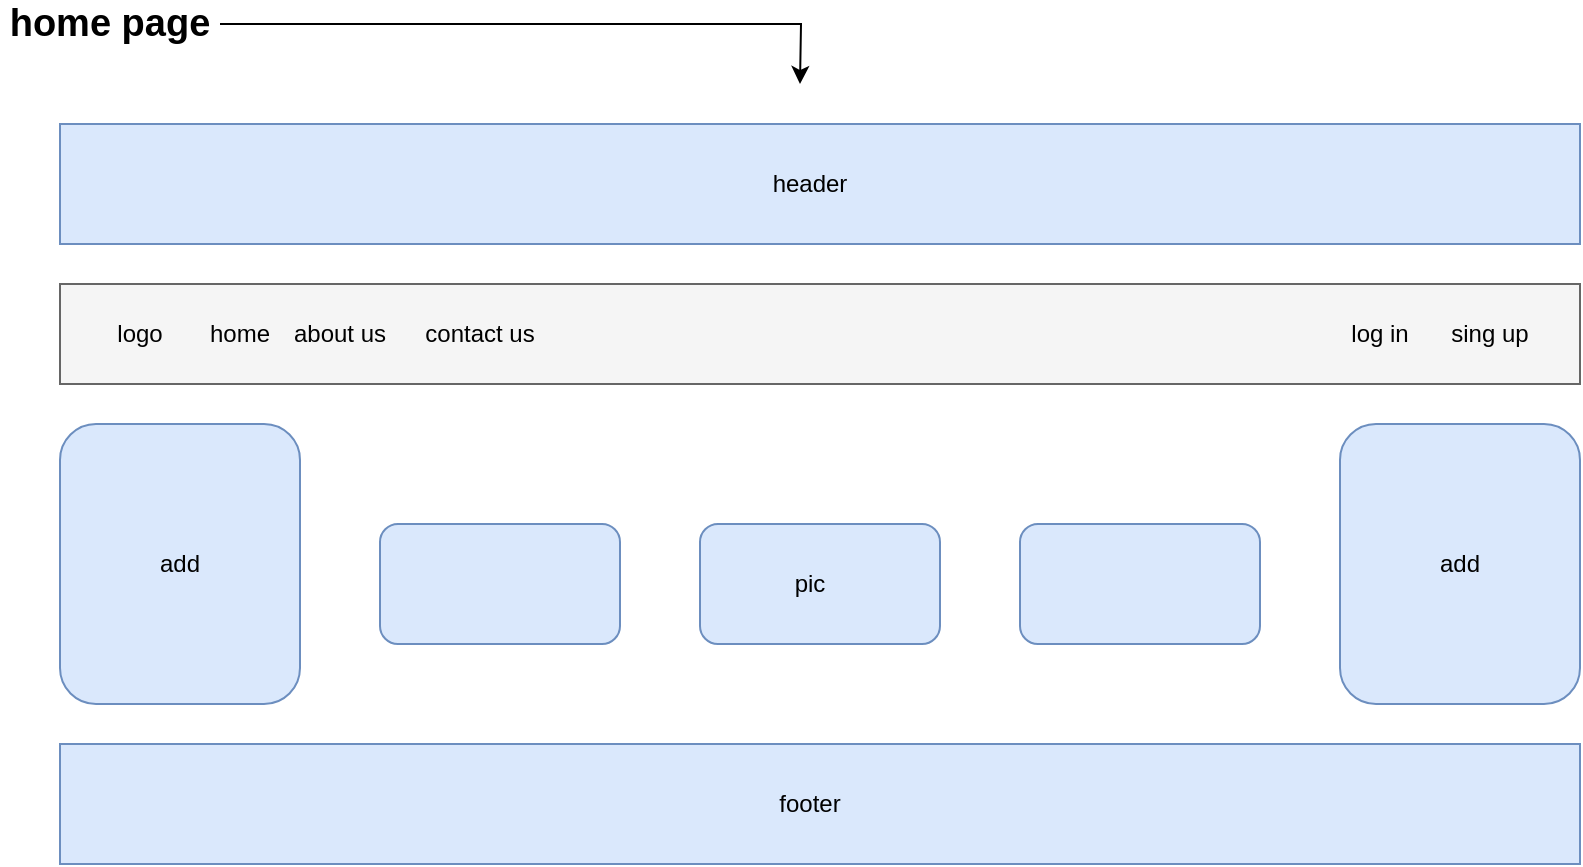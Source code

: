 <mxfile version="13.5.4" type="github">
  <diagram id="32h0I8RzftIOFM6WSlAc" name="Page-1">
    <mxGraphModel dx="1345" dy="757" grid="1" gridSize="10" guides="1" tooltips="1" connect="1" arrows="1" fold="1" page="1" pageScale="1" pageWidth="850" pageHeight="1100" math="0" shadow="0">
      <root>
        <mxCell id="0" />
        <mxCell id="1" parent="0" />
        <mxCell id="fFVC8hDLfVL0VsRPMFsS-1" value="" style="rounded=0;whiteSpace=wrap;html=1;fillColor=#dae8fc;strokeColor=#6c8ebf;" vertex="1" parent="1">
          <mxGeometry x="80" y="80" width="760" height="60" as="geometry" />
        </mxCell>
        <mxCell id="fFVC8hDLfVL0VsRPMFsS-24" style="edgeStyle=orthogonalEdgeStyle;rounded=0;orthogonalLoop=1;jettySize=auto;html=1;" edge="1" parent="1" source="fFVC8hDLfVL0VsRPMFsS-2">
          <mxGeometry relative="1" as="geometry">
            <mxPoint x="450" y="60" as="targetPoint" />
          </mxGeometry>
        </mxCell>
        <mxCell id="fFVC8hDLfVL0VsRPMFsS-2" value="&lt;b&gt;&lt;font style=&quot;font-size: 19px&quot;&gt;home page&lt;/font&gt;&lt;/b&gt;" style="text;html=1;strokeColor=none;fillColor=none;align=center;verticalAlign=middle;whiteSpace=wrap;rounded=0;" vertex="1" parent="1">
          <mxGeometry x="50" y="20" width="110" height="20" as="geometry" />
        </mxCell>
        <mxCell id="fFVC8hDLfVL0VsRPMFsS-4" value="header" style="text;html=1;strokeColor=none;fillColor=none;align=center;verticalAlign=middle;whiteSpace=wrap;rounded=0;" vertex="1" parent="1">
          <mxGeometry x="350" y="100" width="210" height="20" as="geometry" />
        </mxCell>
        <mxCell id="fFVC8hDLfVL0VsRPMFsS-5" value="" style="rounded=1;whiteSpace=wrap;html=1;fillColor=#dae8fc;strokeColor=#6c8ebf;" vertex="1" parent="1">
          <mxGeometry x="400" y="280" width="120" height="60" as="geometry" />
        </mxCell>
        <mxCell id="fFVC8hDLfVL0VsRPMFsS-6" value="add" style="rounded=1;whiteSpace=wrap;html=1;fillColor=#dae8fc;strokeColor=#6c8ebf;" vertex="1" parent="1">
          <mxGeometry x="720" y="230" width="120" height="140" as="geometry" />
        </mxCell>
        <mxCell id="fFVC8hDLfVL0VsRPMFsS-7" value="" style="rounded=1;whiteSpace=wrap;html=1;fillColor=#dae8fc;strokeColor=#6c8ebf;" vertex="1" parent="1">
          <mxGeometry x="560" y="280" width="120" height="60" as="geometry" />
        </mxCell>
        <mxCell id="fFVC8hDLfVL0VsRPMFsS-8" value="" style="rounded=1;whiteSpace=wrap;html=1;fillColor=#dae8fc;strokeColor=#6c8ebf;" vertex="1" parent="1">
          <mxGeometry x="240" y="280" width="120" height="60" as="geometry" />
        </mxCell>
        <mxCell id="fFVC8hDLfVL0VsRPMFsS-9" value="add" style="rounded=1;whiteSpace=wrap;html=1;fillColor=#dae8fc;strokeColor=#6c8ebf;" vertex="1" parent="1">
          <mxGeometry x="80" y="230" width="120" height="140" as="geometry" />
        </mxCell>
        <mxCell id="fFVC8hDLfVL0VsRPMFsS-10" value="" style="rounded=0;whiteSpace=wrap;html=1;fillColor=#dae8fc;strokeColor=#6c8ebf;" vertex="1" parent="1">
          <mxGeometry x="80" y="390" width="760" height="60" as="geometry" />
        </mxCell>
        <mxCell id="fFVC8hDLfVL0VsRPMFsS-11" value="" style="rounded=0;whiteSpace=wrap;html=1;fillColor=#f5f5f5;strokeColor=#666666;fontColor=#333333;" vertex="1" parent="1">
          <mxGeometry x="80" y="160" width="760" height="50" as="geometry" />
        </mxCell>
        <mxCell id="fFVC8hDLfVL0VsRPMFsS-12" value="logo" style="text;html=1;strokeColor=none;fillColor=none;align=center;verticalAlign=middle;whiteSpace=wrap;rounded=0;" vertex="1" parent="1">
          <mxGeometry x="100" y="175" width="40" height="20" as="geometry" />
        </mxCell>
        <mxCell id="fFVC8hDLfVL0VsRPMFsS-13" value="sing up" style="text;html=1;strokeColor=none;fillColor=none;align=center;verticalAlign=middle;whiteSpace=wrap;rounded=0;" vertex="1" parent="1">
          <mxGeometry x="770" y="175" width="50" height="20" as="geometry" />
        </mxCell>
        <mxCell id="fFVC8hDLfVL0VsRPMFsS-14" value="contact us" style="text;html=1;strokeColor=none;fillColor=none;align=center;verticalAlign=middle;whiteSpace=wrap;rounded=0;" vertex="1" parent="1">
          <mxGeometry x="260" y="175" width="60" height="20" as="geometry" />
        </mxCell>
        <mxCell id="fFVC8hDLfVL0VsRPMFsS-15" value="about us" style="text;html=1;strokeColor=none;fillColor=none;align=center;verticalAlign=middle;whiteSpace=wrap;rounded=0;" vertex="1" parent="1">
          <mxGeometry x="190" y="175" width="60" height="20" as="geometry" />
        </mxCell>
        <mxCell id="fFVC8hDLfVL0VsRPMFsS-16" value="home" style="text;html=1;strokeColor=none;fillColor=none;align=center;verticalAlign=middle;whiteSpace=wrap;rounded=0;" vertex="1" parent="1">
          <mxGeometry x="150" y="175" width="40" height="20" as="geometry" />
        </mxCell>
        <mxCell id="fFVC8hDLfVL0VsRPMFsS-19" value="log in" style="text;html=1;strokeColor=none;fillColor=none;align=center;verticalAlign=middle;whiteSpace=wrap;rounded=0;" vertex="1" parent="1">
          <mxGeometry x="720" y="175" width="40" height="20" as="geometry" />
        </mxCell>
        <mxCell id="fFVC8hDLfVL0VsRPMFsS-22" value="footer" style="text;html=1;strokeColor=none;fillColor=none;align=center;verticalAlign=middle;whiteSpace=wrap;rounded=0;" vertex="1" parent="1">
          <mxGeometry x="370" y="410" width="170" height="20" as="geometry" />
        </mxCell>
        <mxCell id="fFVC8hDLfVL0VsRPMFsS-23" value="pic" style="text;html=1;strokeColor=none;fillColor=none;align=center;verticalAlign=middle;whiteSpace=wrap;rounded=0;" vertex="1" parent="1">
          <mxGeometry x="435" y="300" width="40" height="20" as="geometry" />
        </mxCell>
      </root>
    </mxGraphModel>
  </diagram>
</mxfile>
